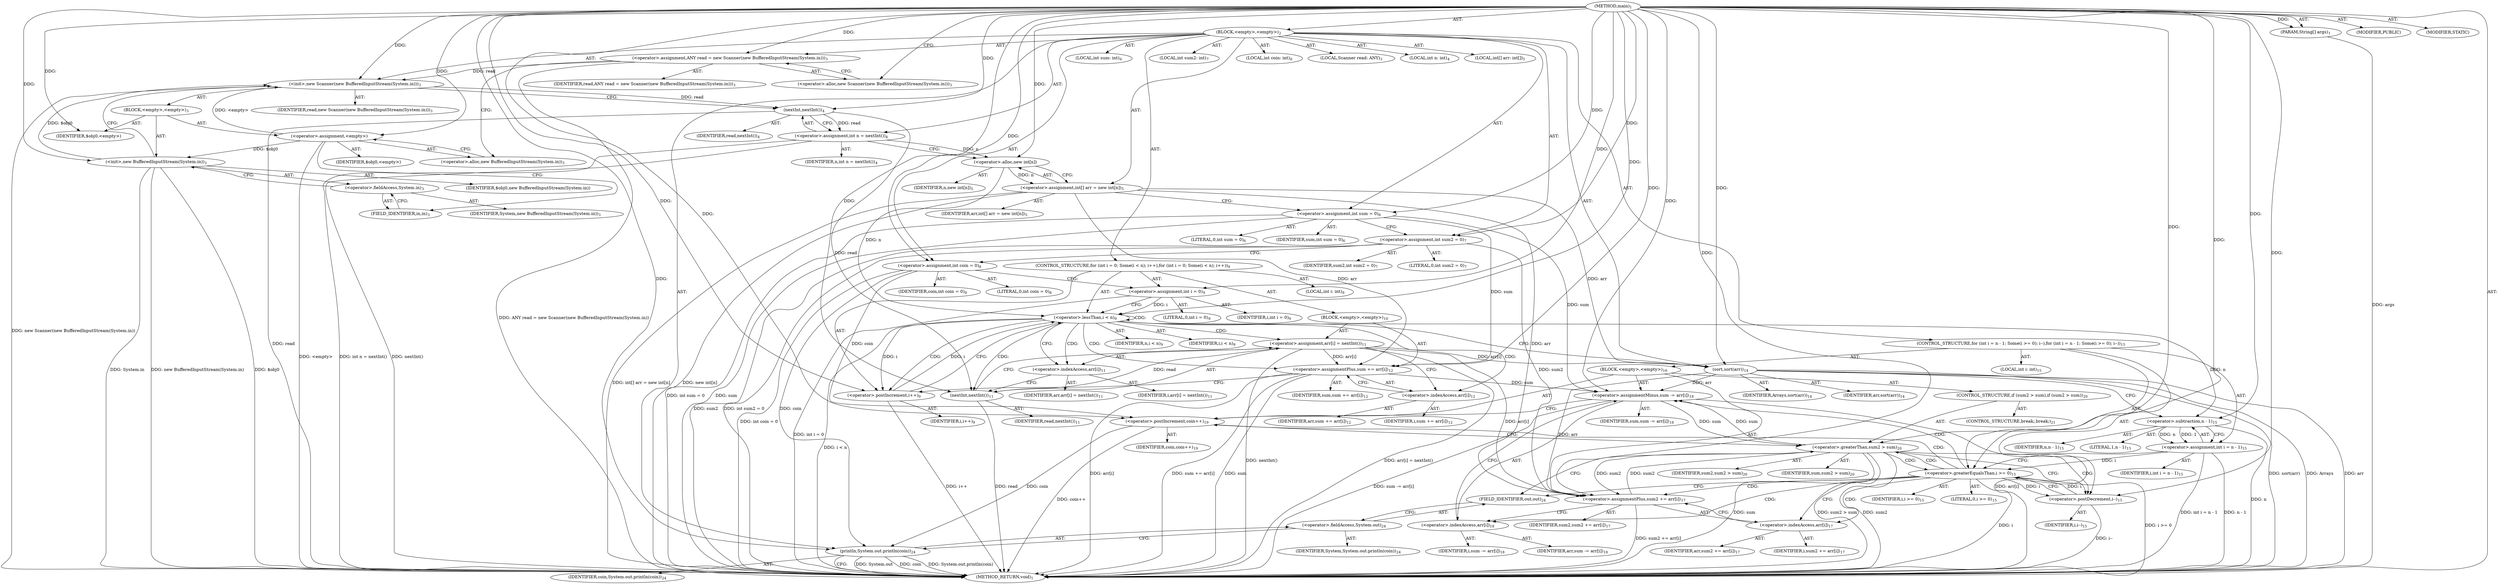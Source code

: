 digraph "main" {  
"19" [label = <(METHOD,main)<SUB>1</SUB>> ]
"20" [label = <(PARAM,String[] args)<SUB>1</SUB>> ]
"21" [label = <(BLOCK,&lt;empty&gt;,&lt;empty&gt;)<SUB>2</SUB>> ]
"4" [label = <(LOCAL,Scanner read: ANY)<SUB>3</SUB>> ]
"22" [label = <(&lt;operator&gt;.assignment,ANY read = new Scanner(new BufferedInputStream(System.in)))<SUB>3</SUB>> ]
"23" [label = <(IDENTIFIER,read,ANY read = new Scanner(new BufferedInputStream(System.in)))<SUB>3</SUB>> ]
"24" [label = <(&lt;operator&gt;.alloc,new Scanner(new BufferedInputStream(System.in)))<SUB>3</SUB>> ]
"25" [label = <(&lt;init&gt;,new Scanner(new BufferedInputStream(System.in)))<SUB>3</SUB>> ]
"3" [label = <(IDENTIFIER,read,new Scanner(new BufferedInputStream(System.in)))<SUB>3</SUB>> ]
"26" [label = <(BLOCK,&lt;empty&gt;,&lt;empty&gt;)<SUB>3</SUB>> ]
"27" [label = <(&lt;operator&gt;.assignment,&lt;empty&gt;)> ]
"28" [label = <(IDENTIFIER,$obj0,&lt;empty&gt;)> ]
"29" [label = <(&lt;operator&gt;.alloc,new BufferedInputStream(System.in))<SUB>3</SUB>> ]
"30" [label = <(&lt;init&gt;,new BufferedInputStream(System.in))<SUB>3</SUB>> ]
"31" [label = <(IDENTIFIER,$obj0,new BufferedInputStream(System.in))> ]
"32" [label = <(&lt;operator&gt;.fieldAccess,System.in)<SUB>3</SUB>> ]
"33" [label = <(IDENTIFIER,System,new BufferedInputStream(System.in))<SUB>3</SUB>> ]
"34" [label = <(FIELD_IDENTIFIER,in,in)<SUB>3</SUB>> ]
"35" [label = <(IDENTIFIER,$obj0,&lt;empty&gt;)> ]
"36" [label = <(LOCAL,int n: int)<SUB>4</SUB>> ]
"37" [label = <(&lt;operator&gt;.assignment,int n = nextInt())<SUB>4</SUB>> ]
"38" [label = <(IDENTIFIER,n,int n = nextInt())<SUB>4</SUB>> ]
"39" [label = <(nextInt,nextInt())<SUB>4</SUB>> ]
"40" [label = <(IDENTIFIER,read,nextInt())<SUB>4</SUB>> ]
"41" [label = <(LOCAL,int[] arr: int[])<SUB>5</SUB>> ]
"42" [label = <(&lt;operator&gt;.assignment,int[] arr = new int[n])<SUB>5</SUB>> ]
"43" [label = <(IDENTIFIER,arr,int[] arr = new int[n])<SUB>5</SUB>> ]
"44" [label = <(&lt;operator&gt;.alloc,new int[n])> ]
"45" [label = <(IDENTIFIER,n,new int[n])<SUB>5</SUB>> ]
"46" [label = <(LOCAL,int sum: int)<SUB>6</SUB>> ]
"47" [label = <(&lt;operator&gt;.assignment,int sum = 0)<SUB>6</SUB>> ]
"48" [label = <(IDENTIFIER,sum,int sum = 0)<SUB>6</SUB>> ]
"49" [label = <(LITERAL,0,int sum = 0)<SUB>6</SUB>> ]
"50" [label = <(LOCAL,int sum2: int)<SUB>7</SUB>> ]
"51" [label = <(&lt;operator&gt;.assignment,int sum2 = 0)<SUB>7</SUB>> ]
"52" [label = <(IDENTIFIER,sum2,int sum2 = 0)<SUB>7</SUB>> ]
"53" [label = <(LITERAL,0,int sum2 = 0)<SUB>7</SUB>> ]
"54" [label = <(LOCAL,int coin: int)<SUB>8</SUB>> ]
"55" [label = <(&lt;operator&gt;.assignment,int coin = 0)<SUB>8</SUB>> ]
"56" [label = <(IDENTIFIER,coin,int coin = 0)<SUB>8</SUB>> ]
"57" [label = <(LITERAL,0,int coin = 0)<SUB>8</SUB>> ]
"58" [label = <(CONTROL_STRUCTURE,for (int i = 0; Some(i &lt; n); i++),for (int i = 0; Some(i &lt; n); i++))<SUB>9</SUB>> ]
"59" [label = <(LOCAL,int i: int)<SUB>9</SUB>> ]
"60" [label = <(&lt;operator&gt;.assignment,int i = 0)<SUB>9</SUB>> ]
"61" [label = <(IDENTIFIER,i,int i = 0)<SUB>9</SUB>> ]
"62" [label = <(LITERAL,0,int i = 0)<SUB>9</SUB>> ]
"63" [label = <(&lt;operator&gt;.lessThan,i &lt; n)<SUB>9</SUB>> ]
"64" [label = <(IDENTIFIER,i,i &lt; n)<SUB>9</SUB>> ]
"65" [label = <(IDENTIFIER,n,i &lt; n)<SUB>9</SUB>> ]
"66" [label = <(&lt;operator&gt;.postIncrement,i++)<SUB>9</SUB>> ]
"67" [label = <(IDENTIFIER,i,i++)<SUB>9</SUB>> ]
"68" [label = <(BLOCK,&lt;empty&gt;,&lt;empty&gt;)<SUB>10</SUB>> ]
"69" [label = <(&lt;operator&gt;.assignment,arr[i] = nextInt())<SUB>11</SUB>> ]
"70" [label = <(&lt;operator&gt;.indexAccess,arr[i])<SUB>11</SUB>> ]
"71" [label = <(IDENTIFIER,arr,arr[i] = nextInt())<SUB>11</SUB>> ]
"72" [label = <(IDENTIFIER,i,arr[i] = nextInt())<SUB>11</SUB>> ]
"73" [label = <(nextInt,nextInt())<SUB>11</SUB>> ]
"74" [label = <(IDENTIFIER,read,nextInt())<SUB>11</SUB>> ]
"75" [label = <(&lt;operator&gt;.assignmentPlus,sum += arr[i])<SUB>12</SUB>> ]
"76" [label = <(IDENTIFIER,sum,sum += arr[i])<SUB>12</SUB>> ]
"77" [label = <(&lt;operator&gt;.indexAccess,arr[i])<SUB>12</SUB>> ]
"78" [label = <(IDENTIFIER,arr,sum += arr[i])<SUB>12</SUB>> ]
"79" [label = <(IDENTIFIER,i,sum += arr[i])<SUB>12</SUB>> ]
"80" [label = <(sort,sort(arr))<SUB>14</SUB>> ]
"81" [label = <(IDENTIFIER,Arrays,sort(arr))<SUB>14</SUB>> ]
"82" [label = <(IDENTIFIER,arr,sort(arr))<SUB>14</SUB>> ]
"83" [label = <(CONTROL_STRUCTURE,for (int i = n - 1; Some(i &gt;= 0); i--),for (int i = n - 1; Some(i &gt;= 0); i--))<SUB>15</SUB>> ]
"84" [label = <(LOCAL,int i: int)<SUB>15</SUB>> ]
"85" [label = <(&lt;operator&gt;.assignment,int i = n - 1)<SUB>15</SUB>> ]
"86" [label = <(IDENTIFIER,i,int i = n - 1)<SUB>15</SUB>> ]
"87" [label = <(&lt;operator&gt;.subtraction,n - 1)<SUB>15</SUB>> ]
"88" [label = <(IDENTIFIER,n,n - 1)<SUB>15</SUB>> ]
"89" [label = <(LITERAL,1,n - 1)<SUB>15</SUB>> ]
"90" [label = <(&lt;operator&gt;.greaterEqualsThan,i &gt;= 0)<SUB>15</SUB>> ]
"91" [label = <(IDENTIFIER,i,i &gt;= 0)<SUB>15</SUB>> ]
"92" [label = <(LITERAL,0,i &gt;= 0)<SUB>15</SUB>> ]
"93" [label = <(&lt;operator&gt;.postDecrement,i--)<SUB>15</SUB>> ]
"94" [label = <(IDENTIFIER,i,i--)<SUB>15</SUB>> ]
"95" [label = <(BLOCK,&lt;empty&gt;,&lt;empty&gt;)<SUB>16</SUB>> ]
"96" [label = <(&lt;operator&gt;.assignmentPlus,sum2 += arr[i])<SUB>17</SUB>> ]
"97" [label = <(IDENTIFIER,sum2,sum2 += arr[i])<SUB>17</SUB>> ]
"98" [label = <(&lt;operator&gt;.indexAccess,arr[i])<SUB>17</SUB>> ]
"99" [label = <(IDENTIFIER,arr,sum2 += arr[i])<SUB>17</SUB>> ]
"100" [label = <(IDENTIFIER,i,sum2 += arr[i])<SUB>17</SUB>> ]
"101" [label = <(&lt;operator&gt;.assignmentMinus,sum -= arr[i])<SUB>18</SUB>> ]
"102" [label = <(IDENTIFIER,sum,sum -= arr[i])<SUB>18</SUB>> ]
"103" [label = <(&lt;operator&gt;.indexAccess,arr[i])<SUB>18</SUB>> ]
"104" [label = <(IDENTIFIER,arr,sum -= arr[i])<SUB>18</SUB>> ]
"105" [label = <(IDENTIFIER,i,sum -= arr[i])<SUB>18</SUB>> ]
"106" [label = <(&lt;operator&gt;.postIncrement,coin++)<SUB>19</SUB>> ]
"107" [label = <(IDENTIFIER,coin,coin++)<SUB>19</SUB>> ]
"108" [label = <(CONTROL_STRUCTURE,if (sum2 &gt; sum),if (sum2 &gt; sum))<SUB>20</SUB>> ]
"109" [label = <(&lt;operator&gt;.greaterThan,sum2 &gt; sum)<SUB>20</SUB>> ]
"110" [label = <(IDENTIFIER,sum2,sum2 &gt; sum)<SUB>20</SUB>> ]
"111" [label = <(IDENTIFIER,sum,sum2 &gt; sum)<SUB>20</SUB>> ]
"112" [label = <(CONTROL_STRUCTURE,break;,break;)<SUB>21</SUB>> ]
"113" [label = <(println,System.out.println(coin))<SUB>24</SUB>> ]
"114" [label = <(&lt;operator&gt;.fieldAccess,System.out)<SUB>24</SUB>> ]
"115" [label = <(IDENTIFIER,System,System.out.println(coin))<SUB>24</SUB>> ]
"116" [label = <(FIELD_IDENTIFIER,out,out)<SUB>24</SUB>> ]
"117" [label = <(IDENTIFIER,coin,System.out.println(coin))<SUB>24</SUB>> ]
"118" [label = <(MODIFIER,PUBLIC)> ]
"119" [label = <(MODIFIER,STATIC)> ]
"120" [label = <(METHOD_RETURN,void)<SUB>1</SUB>> ]
  "19" -> "20"  [ label = "AST: "] 
  "19" -> "21"  [ label = "AST: "] 
  "19" -> "118"  [ label = "AST: "] 
  "19" -> "119"  [ label = "AST: "] 
  "19" -> "120"  [ label = "AST: "] 
  "21" -> "4"  [ label = "AST: "] 
  "21" -> "22"  [ label = "AST: "] 
  "21" -> "25"  [ label = "AST: "] 
  "21" -> "36"  [ label = "AST: "] 
  "21" -> "37"  [ label = "AST: "] 
  "21" -> "41"  [ label = "AST: "] 
  "21" -> "42"  [ label = "AST: "] 
  "21" -> "46"  [ label = "AST: "] 
  "21" -> "47"  [ label = "AST: "] 
  "21" -> "50"  [ label = "AST: "] 
  "21" -> "51"  [ label = "AST: "] 
  "21" -> "54"  [ label = "AST: "] 
  "21" -> "55"  [ label = "AST: "] 
  "21" -> "58"  [ label = "AST: "] 
  "21" -> "80"  [ label = "AST: "] 
  "21" -> "83"  [ label = "AST: "] 
  "21" -> "113"  [ label = "AST: "] 
  "22" -> "23"  [ label = "AST: "] 
  "22" -> "24"  [ label = "AST: "] 
  "25" -> "3"  [ label = "AST: "] 
  "25" -> "26"  [ label = "AST: "] 
  "26" -> "27"  [ label = "AST: "] 
  "26" -> "30"  [ label = "AST: "] 
  "26" -> "35"  [ label = "AST: "] 
  "27" -> "28"  [ label = "AST: "] 
  "27" -> "29"  [ label = "AST: "] 
  "30" -> "31"  [ label = "AST: "] 
  "30" -> "32"  [ label = "AST: "] 
  "32" -> "33"  [ label = "AST: "] 
  "32" -> "34"  [ label = "AST: "] 
  "37" -> "38"  [ label = "AST: "] 
  "37" -> "39"  [ label = "AST: "] 
  "39" -> "40"  [ label = "AST: "] 
  "42" -> "43"  [ label = "AST: "] 
  "42" -> "44"  [ label = "AST: "] 
  "44" -> "45"  [ label = "AST: "] 
  "47" -> "48"  [ label = "AST: "] 
  "47" -> "49"  [ label = "AST: "] 
  "51" -> "52"  [ label = "AST: "] 
  "51" -> "53"  [ label = "AST: "] 
  "55" -> "56"  [ label = "AST: "] 
  "55" -> "57"  [ label = "AST: "] 
  "58" -> "59"  [ label = "AST: "] 
  "58" -> "60"  [ label = "AST: "] 
  "58" -> "63"  [ label = "AST: "] 
  "58" -> "66"  [ label = "AST: "] 
  "58" -> "68"  [ label = "AST: "] 
  "60" -> "61"  [ label = "AST: "] 
  "60" -> "62"  [ label = "AST: "] 
  "63" -> "64"  [ label = "AST: "] 
  "63" -> "65"  [ label = "AST: "] 
  "66" -> "67"  [ label = "AST: "] 
  "68" -> "69"  [ label = "AST: "] 
  "68" -> "75"  [ label = "AST: "] 
  "69" -> "70"  [ label = "AST: "] 
  "69" -> "73"  [ label = "AST: "] 
  "70" -> "71"  [ label = "AST: "] 
  "70" -> "72"  [ label = "AST: "] 
  "73" -> "74"  [ label = "AST: "] 
  "75" -> "76"  [ label = "AST: "] 
  "75" -> "77"  [ label = "AST: "] 
  "77" -> "78"  [ label = "AST: "] 
  "77" -> "79"  [ label = "AST: "] 
  "80" -> "81"  [ label = "AST: "] 
  "80" -> "82"  [ label = "AST: "] 
  "83" -> "84"  [ label = "AST: "] 
  "83" -> "85"  [ label = "AST: "] 
  "83" -> "90"  [ label = "AST: "] 
  "83" -> "93"  [ label = "AST: "] 
  "83" -> "95"  [ label = "AST: "] 
  "85" -> "86"  [ label = "AST: "] 
  "85" -> "87"  [ label = "AST: "] 
  "87" -> "88"  [ label = "AST: "] 
  "87" -> "89"  [ label = "AST: "] 
  "90" -> "91"  [ label = "AST: "] 
  "90" -> "92"  [ label = "AST: "] 
  "93" -> "94"  [ label = "AST: "] 
  "95" -> "96"  [ label = "AST: "] 
  "95" -> "101"  [ label = "AST: "] 
  "95" -> "106"  [ label = "AST: "] 
  "95" -> "108"  [ label = "AST: "] 
  "96" -> "97"  [ label = "AST: "] 
  "96" -> "98"  [ label = "AST: "] 
  "98" -> "99"  [ label = "AST: "] 
  "98" -> "100"  [ label = "AST: "] 
  "101" -> "102"  [ label = "AST: "] 
  "101" -> "103"  [ label = "AST: "] 
  "103" -> "104"  [ label = "AST: "] 
  "103" -> "105"  [ label = "AST: "] 
  "106" -> "107"  [ label = "AST: "] 
  "108" -> "109"  [ label = "AST: "] 
  "108" -> "112"  [ label = "AST: "] 
  "109" -> "110"  [ label = "AST: "] 
  "109" -> "111"  [ label = "AST: "] 
  "113" -> "114"  [ label = "AST: "] 
  "113" -> "117"  [ label = "AST: "] 
  "114" -> "115"  [ label = "AST: "] 
  "114" -> "116"  [ label = "AST: "] 
  "22" -> "29"  [ label = "CFG: "] 
  "25" -> "39"  [ label = "CFG: "] 
  "37" -> "44"  [ label = "CFG: "] 
  "42" -> "47"  [ label = "CFG: "] 
  "47" -> "51"  [ label = "CFG: "] 
  "51" -> "55"  [ label = "CFG: "] 
  "55" -> "60"  [ label = "CFG: "] 
  "80" -> "87"  [ label = "CFG: "] 
  "113" -> "120"  [ label = "CFG: "] 
  "24" -> "22"  [ label = "CFG: "] 
  "39" -> "37"  [ label = "CFG: "] 
  "44" -> "42"  [ label = "CFG: "] 
  "60" -> "63"  [ label = "CFG: "] 
  "63" -> "70"  [ label = "CFG: "] 
  "63" -> "80"  [ label = "CFG: "] 
  "66" -> "63"  [ label = "CFG: "] 
  "85" -> "90"  [ label = "CFG: "] 
  "90" -> "98"  [ label = "CFG: "] 
  "90" -> "116"  [ label = "CFG: "] 
  "93" -> "90"  [ label = "CFG: "] 
  "114" -> "113"  [ label = "CFG: "] 
  "27" -> "34"  [ label = "CFG: "] 
  "30" -> "25"  [ label = "CFG: "] 
  "69" -> "77"  [ label = "CFG: "] 
  "75" -> "66"  [ label = "CFG: "] 
  "87" -> "85"  [ label = "CFG: "] 
  "96" -> "103"  [ label = "CFG: "] 
  "101" -> "106"  [ label = "CFG: "] 
  "106" -> "109"  [ label = "CFG: "] 
  "116" -> "114"  [ label = "CFG: "] 
  "29" -> "27"  [ label = "CFG: "] 
  "32" -> "30"  [ label = "CFG: "] 
  "70" -> "73"  [ label = "CFG: "] 
  "73" -> "69"  [ label = "CFG: "] 
  "77" -> "75"  [ label = "CFG: "] 
  "98" -> "96"  [ label = "CFG: "] 
  "103" -> "101"  [ label = "CFG: "] 
  "109" -> "116"  [ label = "CFG: "] 
  "109" -> "93"  [ label = "CFG: "] 
  "34" -> "32"  [ label = "CFG: "] 
  "19" -> "24"  [ label = "CFG: "] 
  "20" -> "120"  [ label = "DDG: args"] 
  "22" -> "120"  [ label = "DDG: ANY read = new Scanner(new BufferedInputStream(System.in))"] 
  "27" -> "120"  [ label = "DDG: &lt;empty&gt;"] 
  "30" -> "120"  [ label = "DDG: $obj0"] 
  "30" -> "120"  [ label = "DDG: System.in"] 
  "30" -> "120"  [ label = "DDG: new BufferedInputStream(System.in)"] 
  "25" -> "120"  [ label = "DDG: new Scanner(new BufferedInputStream(System.in))"] 
  "39" -> "120"  [ label = "DDG: read"] 
  "37" -> "120"  [ label = "DDG: nextInt()"] 
  "37" -> "120"  [ label = "DDG: int n = nextInt()"] 
  "42" -> "120"  [ label = "DDG: new int[n]"] 
  "42" -> "120"  [ label = "DDG: int[] arr = new int[n]"] 
  "47" -> "120"  [ label = "DDG: sum"] 
  "47" -> "120"  [ label = "DDG: int sum = 0"] 
  "51" -> "120"  [ label = "DDG: sum2"] 
  "51" -> "120"  [ label = "DDG: int sum2 = 0"] 
  "55" -> "120"  [ label = "DDG: int coin = 0"] 
  "60" -> "120"  [ label = "DDG: int i = 0"] 
  "63" -> "120"  [ label = "DDG: i &lt; n"] 
  "80" -> "120"  [ label = "DDG: arr"] 
  "80" -> "120"  [ label = "DDG: sort(arr)"] 
  "87" -> "120"  [ label = "DDG: n"] 
  "85" -> "120"  [ label = "DDG: n - 1"] 
  "85" -> "120"  [ label = "DDG: int i = n - 1"] 
  "90" -> "120"  [ label = "DDG: i"] 
  "90" -> "120"  [ label = "DDG: i &gt;= 0"] 
  "96" -> "120"  [ label = "DDG: sum2 += arr[i]"] 
  "101" -> "120"  [ label = "DDG: arr[i]"] 
  "101" -> "120"  [ label = "DDG: sum -= arr[i]"] 
  "106" -> "120"  [ label = "DDG: coin++"] 
  "109" -> "120"  [ label = "DDG: sum2"] 
  "109" -> "120"  [ label = "DDG: sum"] 
  "109" -> "120"  [ label = "DDG: sum2 &gt; sum"] 
  "93" -> "120"  [ label = "DDG: i--"] 
  "113" -> "120"  [ label = "DDG: System.out"] 
  "113" -> "120"  [ label = "DDG: coin"] 
  "113" -> "120"  [ label = "DDG: System.out.println(coin)"] 
  "73" -> "120"  [ label = "DDG: read"] 
  "69" -> "120"  [ label = "DDG: nextInt()"] 
  "69" -> "120"  [ label = "DDG: arr[i] = nextInt()"] 
  "75" -> "120"  [ label = "DDG: sum"] 
  "75" -> "120"  [ label = "DDG: arr[i]"] 
  "75" -> "120"  [ label = "DDG: sum += arr[i]"] 
  "66" -> "120"  [ label = "DDG: i++"] 
  "80" -> "120"  [ label = "DDG: Arrays"] 
  "19" -> "20"  [ label = "DDG: "] 
  "19" -> "22"  [ label = "DDG: "] 
  "39" -> "37"  [ label = "DDG: read"] 
  "44" -> "42"  [ label = "DDG: n"] 
  "19" -> "47"  [ label = "DDG: "] 
  "19" -> "51"  [ label = "DDG: "] 
  "19" -> "55"  [ label = "DDG: "] 
  "22" -> "25"  [ label = "DDG: read"] 
  "19" -> "25"  [ label = "DDG: "] 
  "27" -> "25"  [ label = "DDG: &lt;empty&gt;"] 
  "30" -> "25"  [ label = "DDG: $obj0"] 
  "19" -> "60"  [ label = "DDG: "] 
  "19" -> "80"  [ label = "DDG: "] 
  "42" -> "80"  [ label = "DDG: arr"] 
  "69" -> "80"  [ label = "DDG: arr[i]"] 
  "87" -> "85"  [ label = "DDG: n"] 
  "87" -> "85"  [ label = "DDG: 1"] 
  "55" -> "113"  [ label = "DDG: coin"] 
  "106" -> "113"  [ label = "DDG: coin"] 
  "19" -> "113"  [ label = "DDG: "] 
  "19" -> "27"  [ label = "DDG: "] 
  "19" -> "35"  [ label = "DDG: "] 
  "25" -> "39"  [ label = "DDG: read"] 
  "19" -> "39"  [ label = "DDG: "] 
  "37" -> "44"  [ label = "DDG: n"] 
  "19" -> "44"  [ label = "DDG: "] 
  "60" -> "63"  [ label = "DDG: i"] 
  "66" -> "63"  [ label = "DDG: i"] 
  "19" -> "63"  [ label = "DDG: "] 
  "44" -> "63"  [ label = "DDG: n"] 
  "63" -> "66"  [ label = "DDG: i"] 
  "19" -> "66"  [ label = "DDG: "] 
  "73" -> "69"  [ label = "DDG: read"] 
  "42" -> "75"  [ label = "DDG: arr"] 
  "69" -> "75"  [ label = "DDG: arr[i]"] 
  "85" -> "90"  [ label = "DDG: i"] 
  "93" -> "90"  [ label = "DDG: i"] 
  "19" -> "90"  [ label = "DDG: "] 
  "90" -> "93"  [ label = "DDG: i"] 
  "19" -> "93"  [ label = "DDG: "] 
  "80" -> "96"  [ label = "DDG: arr"] 
  "42" -> "96"  [ label = "DDG: arr"] 
  "69" -> "96"  [ label = "DDG: arr[i]"] 
  "80" -> "101"  [ label = "DDG: arr"] 
  "27" -> "30"  [ label = "DDG: $obj0"] 
  "19" -> "30"  [ label = "DDG: "] 
  "47" -> "75"  [ label = "DDG: sum"] 
  "19" -> "75"  [ label = "DDG: "] 
  "63" -> "87"  [ label = "DDG: n"] 
  "19" -> "87"  [ label = "DDG: "] 
  "51" -> "96"  [ label = "DDG: sum2"] 
  "109" -> "96"  [ label = "DDG: sum2"] 
  "19" -> "96"  [ label = "DDG: "] 
  "47" -> "101"  [ label = "DDG: sum"] 
  "109" -> "101"  [ label = "DDG: sum"] 
  "75" -> "101"  [ label = "DDG: sum"] 
  "19" -> "101"  [ label = "DDG: "] 
  "55" -> "106"  [ label = "DDG: coin"] 
  "19" -> "106"  [ label = "DDG: "] 
  "39" -> "73"  [ label = "DDG: read"] 
  "19" -> "73"  [ label = "DDG: "] 
  "96" -> "109"  [ label = "DDG: sum2"] 
  "19" -> "109"  [ label = "DDG: "] 
  "101" -> "109"  [ label = "DDG: sum"] 
  "63" -> "73"  [ label = "CDG: "] 
  "63" -> "77"  [ label = "CDG: "] 
  "63" -> "66"  [ label = "CDG: "] 
  "63" -> "75"  [ label = "CDG: "] 
  "63" -> "69"  [ label = "CDG: "] 
  "63" -> "70"  [ label = "CDG: "] 
  "63" -> "63"  [ label = "CDG: "] 
  "90" -> "96"  [ label = "CDG: "] 
  "90" -> "98"  [ label = "CDG: "] 
  "90" -> "103"  [ label = "CDG: "] 
  "90" -> "106"  [ label = "CDG: "] 
  "90" -> "101"  [ label = "CDG: "] 
  "90" -> "109"  [ label = "CDG: "] 
  "109" -> "93"  [ label = "CDG: "] 
  "109" -> "90"  [ label = "CDG: "] 
}
